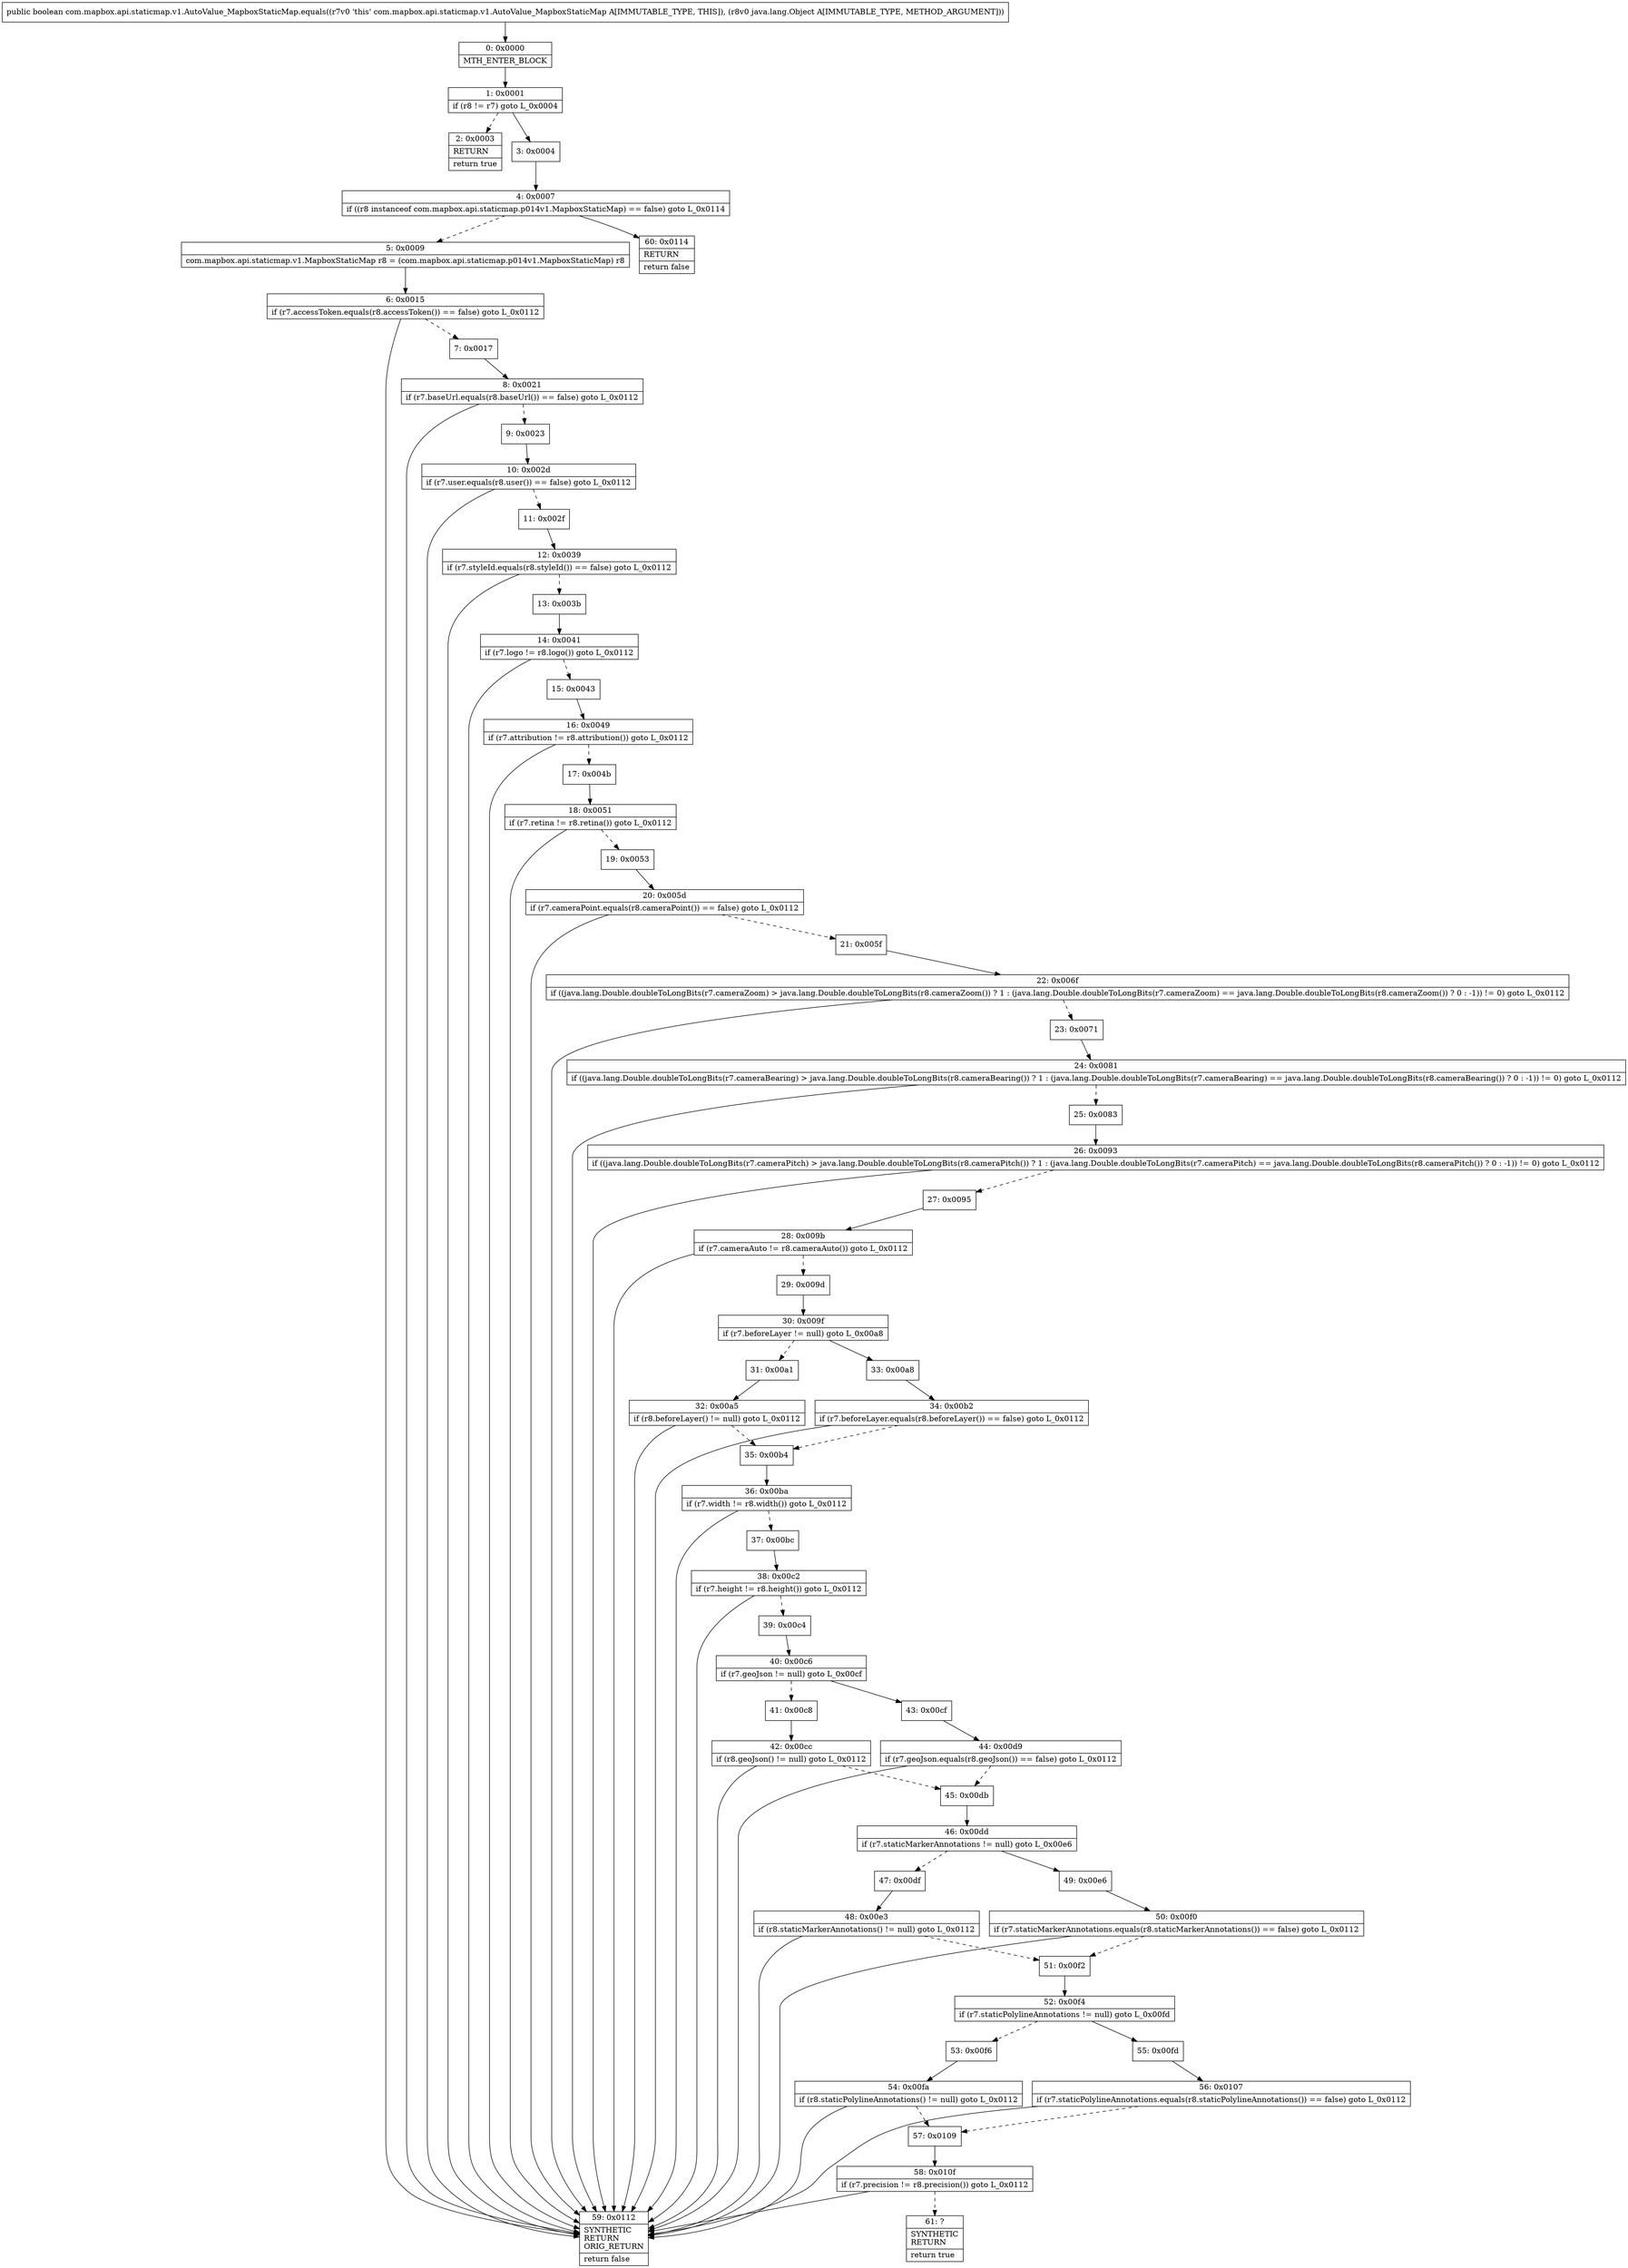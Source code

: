 digraph "CFG forcom.mapbox.api.staticmap.v1.AutoValue_MapboxStaticMap.equals(Ljava\/lang\/Object;)Z" {
Node_0 [shape=record,label="{0\:\ 0x0000|MTH_ENTER_BLOCK\l}"];
Node_1 [shape=record,label="{1\:\ 0x0001|if (r8 != r7) goto L_0x0004\l}"];
Node_2 [shape=record,label="{2\:\ 0x0003|RETURN\l|return true\l}"];
Node_3 [shape=record,label="{3\:\ 0x0004}"];
Node_4 [shape=record,label="{4\:\ 0x0007|if ((r8 instanceof com.mapbox.api.staticmap.p014v1.MapboxStaticMap) == false) goto L_0x0114\l}"];
Node_5 [shape=record,label="{5\:\ 0x0009|com.mapbox.api.staticmap.v1.MapboxStaticMap r8 = (com.mapbox.api.staticmap.p014v1.MapboxStaticMap) r8\l}"];
Node_6 [shape=record,label="{6\:\ 0x0015|if (r7.accessToken.equals(r8.accessToken()) == false) goto L_0x0112\l}"];
Node_7 [shape=record,label="{7\:\ 0x0017}"];
Node_8 [shape=record,label="{8\:\ 0x0021|if (r7.baseUrl.equals(r8.baseUrl()) == false) goto L_0x0112\l}"];
Node_9 [shape=record,label="{9\:\ 0x0023}"];
Node_10 [shape=record,label="{10\:\ 0x002d|if (r7.user.equals(r8.user()) == false) goto L_0x0112\l}"];
Node_11 [shape=record,label="{11\:\ 0x002f}"];
Node_12 [shape=record,label="{12\:\ 0x0039|if (r7.styleId.equals(r8.styleId()) == false) goto L_0x0112\l}"];
Node_13 [shape=record,label="{13\:\ 0x003b}"];
Node_14 [shape=record,label="{14\:\ 0x0041|if (r7.logo != r8.logo()) goto L_0x0112\l}"];
Node_15 [shape=record,label="{15\:\ 0x0043}"];
Node_16 [shape=record,label="{16\:\ 0x0049|if (r7.attribution != r8.attribution()) goto L_0x0112\l}"];
Node_17 [shape=record,label="{17\:\ 0x004b}"];
Node_18 [shape=record,label="{18\:\ 0x0051|if (r7.retina != r8.retina()) goto L_0x0112\l}"];
Node_19 [shape=record,label="{19\:\ 0x0053}"];
Node_20 [shape=record,label="{20\:\ 0x005d|if (r7.cameraPoint.equals(r8.cameraPoint()) == false) goto L_0x0112\l}"];
Node_21 [shape=record,label="{21\:\ 0x005f}"];
Node_22 [shape=record,label="{22\:\ 0x006f|if ((java.lang.Double.doubleToLongBits(r7.cameraZoom) \> java.lang.Double.doubleToLongBits(r8.cameraZoom()) ? 1 : (java.lang.Double.doubleToLongBits(r7.cameraZoom) == java.lang.Double.doubleToLongBits(r8.cameraZoom()) ? 0 : \-1)) != 0) goto L_0x0112\l}"];
Node_23 [shape=record,label="{23\:\ 0x0071}"];
Node_24 [shape=record,label="{24\:\ 0x0081|if ((java.lang.Double.doubleToLongBits(r7.cameraBearing) \> java.lang.Double.doubleToLongBits(r8.cameraBearing()) ? 1 : (java.lang.Double.doubleToLongBits(r7.cameraBearing) == java.lang.Double.doubleToLongBits(r8.cameraBearing()) ? 0 : \-1)) != 0) goto L_0x0112\l}"];
Node_25 [shape=record,label="{25\:\ 0x0083}"];
Node_26 [shape=record,label="{26\:\ 0x0093|if ((java.lang.Double.doubleToLongBits(r7.cameraPitch) \> java.lang.Double.doubleToLongBits(r8.cameraPitch()) ? 1 : (java.lang.Double.doubleToLongBits(r7.cameraPitch) == java.lang.Double.doubleToLongBits(r8.cameraPitch()) ? 0 : \-1)) != 0) goto L_0x0112\l}"];
Node_27 [shape=record,label="{27\:\ 0x0095}"];
Node_28 [shape=record,label="{28\:\ 0x009b|if (r7.cameraAuto != r8.cameraAuto()) goto L_0x0112\l}"];
Node_29 [shape=record,label="{29\:\ 0x009d}"];
Node_30 [shape=record,label="{30\:\ 0x009f|if (r7.beforeLayer != null) goto L_0x00a8\l}"];
Node_31 [shape=record,label="{31\:\ 0x00a1}"];
Node_32 [shape=record,label="{32\:\ 0x00a5|if (r8.beforeLayer() != null) goto L_0x0112\l}"];
Node_33 [shape=record,label="{33\:\ 0x00a8}"];
Node_34 [shape=record,label="{34\:\ 0x00b2|if (r7.beforeLayer.equals(r8.beforeLayer()) == false) goto L_0x0112\l}"];
Node_35 [shape=record,label="{35\:\ 0x00b4}"];
Node_36 [shape=record,label="{36\:\ 0x00ba|if (r7.width != r8.width()) goto L_0x0112\l}"];
Node_37 [shape=record,label="{37\:\ 0x00bc}"];
Node_38 [shape=record,label="{38\:\ 0x00c2|if (r7.height != r8.height()) goto L_0x0112\l}"];
Node_39 [shape=record,label="{39\:\ 0x00c4}"];
Node_40 [shape=record,label="{40\:\ 0x00c6|if (r7.geoJson != null) goto L_0x00cf\l}"];
Node_41 [shape=record,label="{41\:\ 0x00c8}"];
Node_42 [shape=record,label="{42\:\ 0x00cc|if (r8.geoJson() != null) goto L_0x0112\l}"];
Node_43 [shape=record,label="{43\:\ 0x00cf}"];
Node_44 [shape=record,label="{44\:\ 0x00d9|if (r7.geoJson.equals(r8.geoJson()) == false) goto L_0x0112\l}"];
Node_45 [shape=record,label="{45\:\ 0x00db}"];
Node_46 [shape=record,label="{46\:\ 0x00dd|if (r7.staticMarkerAnnotations != null) goto L_0x00e6\l}"];
Node_47 [shape=record,label="{47\:\ 0x00df}"];
Node_48 [shape=record,label="{48\:\ 0x00e3|if (r8.staticMarkerAnnotations() != null) goto L_0x0112\l}"];
Node_49 [shape=record,label="{49\:\ 0x00e6}"];
Node_50 [shape=record,label="{50\:\ 0x00f0|if (r7.staticMarkerAnnotations.equals(r8.staticMarkerAnnotations()) == false) goto L_0x0112\l}"];
Node_51 [shape=record,label="{51\:\ 0x00f2}"];
Node_52 [shape=record,label="{52\:\ 0x00f4|if (r7.staticPolylineAnnotations != null) goto L_0x00fd\l}"];
Node_53 [shape=record,label="{53\:\ 0x00f6}"];
Node_54 [shape=record,label="{54\:\ 0x00fa|if (r8.staticPolylineAnnotations() != null) goto L_0x0112\l}"];
Node_55 [shape=record,label="{55\:\ 0x00fd}"];
Node_56 [shape=record,label="{56\:\ 0x0107|if (r7.staticPolylineAnnotations.equals(r8.staticPolylineAnnotations()) == false) goto L_0x0112\l}"];
Node_57 [shape=record,label="{57\:\ 0x0109}"];
Node_58 [shape=record,label="{58\:\ 0x010f|if (r7.precision != r8.precision()) goto L_0x0112\l}"];
Node_59 [shape=record,label="{59\:\ 0x0112|SYNTHETIC\lRETURN\lORIG_RETURN\l|return false\l}"];
Node_60 [shape=record,label="{60\:\ 0x0114|RETURN\l|return false\l}"];
Node_61 [shape=record,label="{61\:\ ?|SYNTHETIC\lRETURN\l|return true\l}"];
MethodNode[shape=record,label="{public boolean com.mapbox.api.staticmap.v1.AutoValue_MapboxStaticMap.equals((r7v0 'this' com.mapbox.api.staticmap.v1.AutoValue_MapboxStaticMap A[IMMUTABLE_TYPE, THIS]), (r8v0 java.lang.Object A[IMMUTABLE_TYPE, METHOD_ARGUMENT])) }"];
MethodNode -> Node_0;
Node_0 -> Node_1;
Node_1 -> Node_2[style=dashed];
Node_1 -> Node_3;
Node_3 -> Node_4;
Node_4 -> Node_5[style=dashed];
Node_4 -> Node_60;
Node_5 -> Node_6;
Node_6 -> Node_7[style=dashed];
Node_6 -> Node_59;
Node_7 -> Node_8;
Node_8 -> Node_9[style=dashed];
Node_8 -> Node_59;
Node_9 -> Node_10;
Node_10 -> Node_11[style=dashed];
Node_10 -> Node_59;
Node_11 -> Node_12;
Node_12 -> Node_13[style=dashed];
Node_12 -> Node_59;
Node_13 -> Node_14;
Node_14 -> Node_15[style=dashed];
Node_14 -> Node_59;
Node_15 -> Node_16;
Node_16 -> Node_17[style=dashed];
Node_16 -> Node_59;
Node_17 -> Node_18;
Node_18 -> Node_19[style=dashed];
Node_18 -> Node_59;
Node_19 -> Node_20;
Node_20 -> Node_21[style=dashed];
Node_20 -> Node_59;
Node_21 -> Node_22;
Node_22 -> Node_23[style=dashed];
Node_22 -> Node_59;
Node_23 -> Node_24;
Node_24 -> Node_25[style=dashed];
Node_24 -> Node_59;
Node_25 -> Node_26;
Node_26 -> Node_27[style=dashed];
Node_26 -> Node_59;
Node_27 -> Node_28;
Node_28 -> Node_29[style=dashed];
Node_28 -> Node_59;
Node_29 -> Node_30;
Node_30 -> Node_31[style=dashed];
Node_30 -> Node_33;
Node_31 -> Node_32;
Node_32 -> Node_59;
Node_32 -> Node_35[style=dashed];
Node_33 -> Node_34;
Node_34 -> Node_35[style=dashed];
Node_34 -> Node_59;
Node_35 -> Node_36;
Node_36 -> Node_37[style=dashed];
Node_36 -> Node_59;
Node_37 -> Node_38;
Node_38 -> Node_39[style=dashed];
Node_38 -> Node_59;
Node_39 -> Node_40;
Node_40 -> Node_41[style=dashed];
Node_40 -> Node_43;
Node_41 -> Node_42;
Node_42 -> Node_59;
Node_42 -> Node_45[style=dashed];
Node_43 -> Node_44;
Node_44 -> Node_45[style=dashed];
Node_44 -> Node_59;
Node_45 -> Node_46;
Node_46 -> Node_47[style=dashed];
Node_46 -> Node_49;
Node_47 -> Node_48;
Node_48 -> Node_59;
Node_48 -> Node_51[style=dashed];
Node_49 -> Node_50;
Node_50 -> Node_51[style=dashed];
Node_50 -> Node_59;
Node_51 -> Node_52;
Node_52 -> Node_53[style=dashed];
Node_52 -> Node_55;
Node_53 -> Node_54;
Node_54 -> Node_59;
Node_54 -> Node_57[style=dashed];
Node_55 -> Node_56;
Node_56 -> Node_57[style=dashed];
Node_56 -> Node_59;
Node_57 -> Node_58;
Node_58 -> Node_59;
Node_58 -> Node_61[style=dashed];
}

